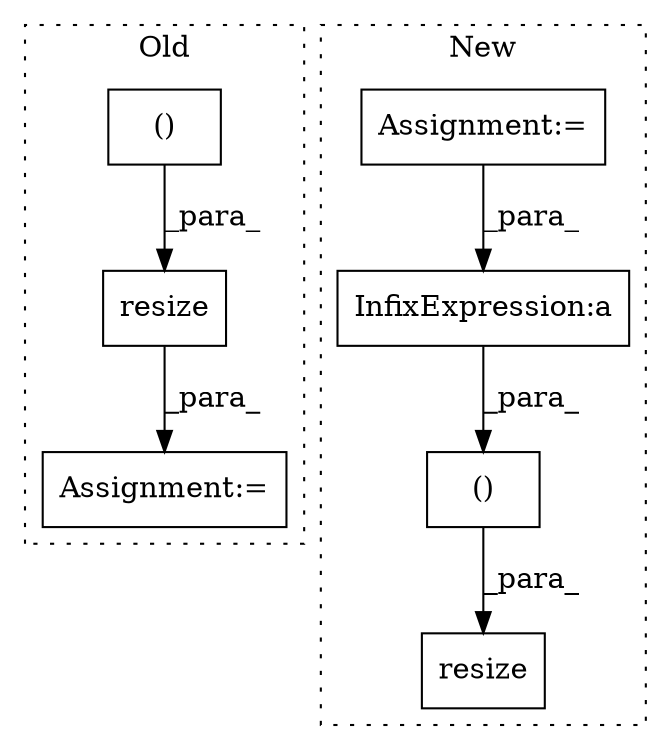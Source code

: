 digraph G {
subgraph cluster0 {
1 [label="resize" a="32" s="441,489" l="7,1" shape="box"];
3 [label="Assignment:=" a="7" s="440" l="1" shape="box"];
5 [label="()" a="106" s="459" l="19" shape="box"];
label = "Old";
style="dotted";
}
subgraph cluster1 {
2 [label="resize" a="32" s="520,597" l="7,1" shape="box"];
4 [label="Assignment:=" a="7" s="263" l="5" shape="box"];
6 [label="InfixExpression:a" a="27" s="553" l="3" shape="box"];
7 [label="()" a="106" s="538" l="53" shape="box"];
label = "New";
style="dotted";
}
1 -> 3 [label="_para_"];
4 -> 6 [label="_para_"];
5 -> 1 [label="_para_"];
6 -> 7 [label="_para_"];
7 -> 2 [label="_para_"];
}